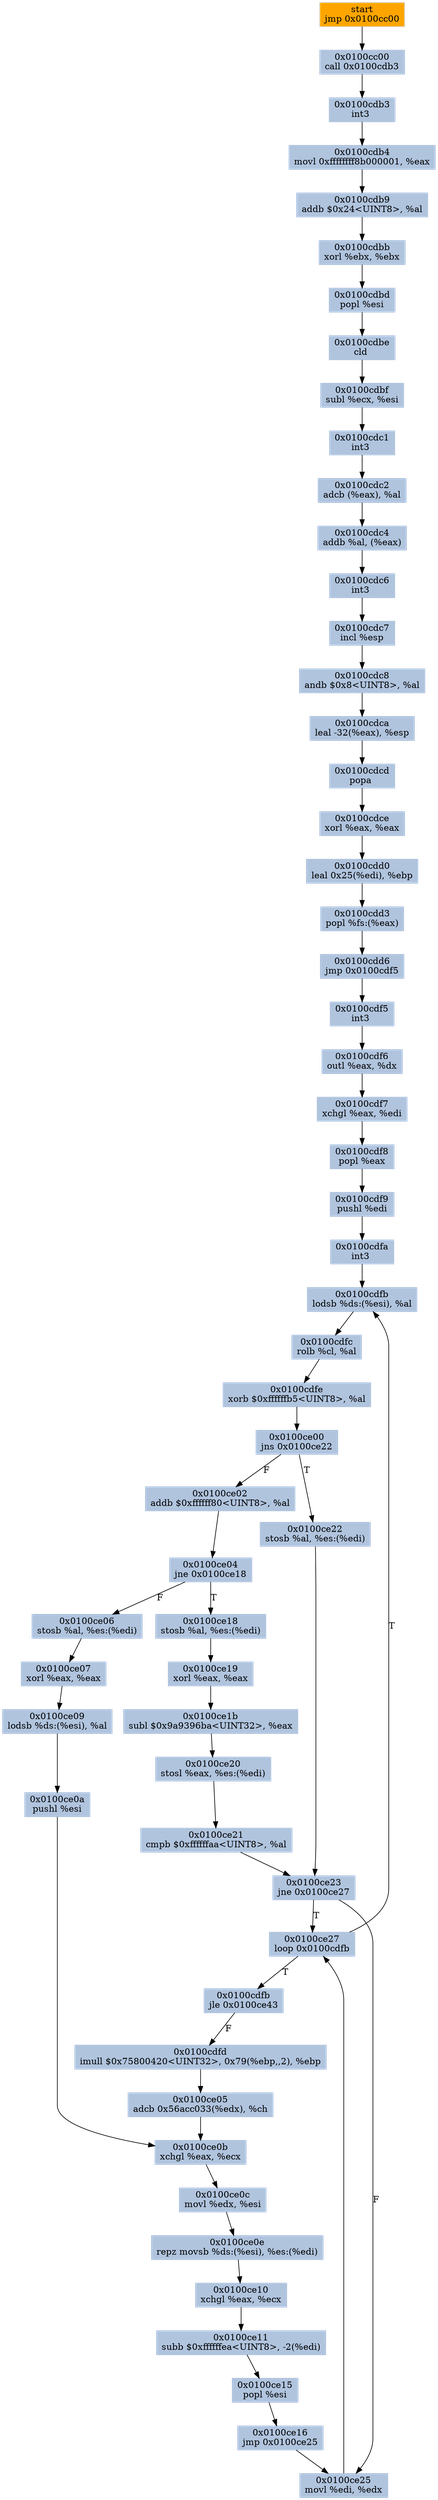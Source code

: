 digraph G {
node[shape=rectangle,style=filled,fillcolor=lightsteelblue,color=lightsteelblue]
bgcolor="transparent"
a0x010034f7jmp_0x0100cc00[label="start\njmp 0x0100cc00",color="lightgrey",fillcolor="orange"];
a0x0100cc00call_0x0100cdb3[label="0x0100cc00\ncall 0x0100cdb3"];
a0x0100cdb3int3_[label="0x0100cdb3\nint3 "];
a0x0100cdb4movl_0xffffffff8b000001_eax[label="0x0100cdb4\nmovl 0xffffffff8b000001, %eax"];
a0x0100cdb9addb_0x24UINT8_al[label="0x0100cdb9\naddb $0x24<UINT8>, %al"];
a0x0100cdbbxorl_ebx_ebx[label="0x0100cdbb\nxorl %ebx, %ebx"];
a0x0100cdbdpopl_esi[label="0x0100cdbd\npopl %esi"];
a0x0100cdbecld_[label="0x0100cdbe\ncld "];
a0x0100cdbfsubl_ecx_esi[label="0x0100cdbf\nsubl %ecx, %esi"];
a0x0100cdc1int3_[label="0x0100cdc1\nint3 "];
a0x0100cdc2adcb_eax__al[label="0x0100cdc2\nadcb (%eax), %al"];
a0x0100cdc4addb_al_eax_[label="0x0100cdc4\naddb %al, (%eax)"];
a0x0100cdc6int3_[label="0x0100cdc6\nint3 "];
a0x0100cdc7incl_esp[label="0x0100cdc7\nincl %esp"];
a0x0100cdc8andb_0x8UINT8_al[label="0x0100cdc8\nandb $0x8<UINT8>, %al"];
a0x0100cdcaleal__32eax__esp[label="0x0100cdca\nleal -32(%eax), %esp"];
a0x0100cdcdpopa_[label="0x0100cdcd\npopa "];
a0x0100cdcexorl_eax_eax[label="0x0100cdce\nxorl %eax, %eax"];
a0x0100cdd0leal_0x25edi__ebp[label="0x0100cdd0\nleal 0x25(%edi), %ebp"];
a0x0100cdd3popl_fs_eax_[label="0x0100cdd3\npopl %fs:(%eax)"];
a0x0100cdd6jmp_0x0100cdf5[label="0x0100cdd6\njmp 0x0100cdf5"];
a0x0100cdf5int3_[label="0x0100cdf5\nint3 "];
a0x0100cdf6outl_eax_dx[label="0x0100cdf6\noutl %eax, %dx"];
a0x0100cdf7xchgl_eax_edi[label="0x0100cdf7\nxchgl %eax, %edi"];
a0x0100cdf8popl_eax[label="0x0100cdf8\npopl %eax"];
a0x0100cdf9pushl_edi[label="0x0100cdf9\npushl %edi"];
a0x0100cdfaint3_[label="0x0100cdfa\nint3 "];
a0x0100cdfblodsb_ds_esi__al[label="0x0100cdfb\nlodsb %ds:(%esi), %al"];
a0x0100cdfcrolb_cl_al[label="0x0100cdfc\nrolb %cl, %al"];
a0x0100cdfexorb_0xffffffb5UINT8_al[label="0x0100cdfe\nxorb $0xffffffb5<UINT8>, %al"];
a0x0100ce00jns_0x0100ce22[label="0x0100ce00\njns 0x0100ce22"];
a0x0100ce02addb_0xffffff80UINT8_al[label="0x0100ce02\naddb $0xffffff80<UINT8>, %al"];
a0x0100ce04jne_0x0100ce18[label="0x0100ce04\njne 0x0100ce18"];
a0x0100ce18stosb_al_es_edi_[label="0x0100ce18\nstosb %al, %es:(%edi)"];
a0x0100ce19xorl_eax_eax[label="0x0100ce19\nxorl %eax, %eax"];
a0x0100ce1bsubl_0x9a9396baUINT32_eax[label="0x0100ce1b\nsubl $0x9a9396ba<UINT32>, %eax"];
a0x0100ce20stosl_eax_es_edi_[label="0x0100ce20\nstosl %eax, %es:(%edi)"];
a0x0100ce21cmpb_0xffffffaaUINT8_al[label="0x0100ce21\ncmpb $0xffffffaa<UINT8>, %al"];
a0x0100ce23jne_0x0100ce27[label="0x0100ce23\njne 0x0100ce27"];
a0x0100ce27loop_0x0100cdfb[label="0x0100ce27\nloop 0x0100cdfb"];
a0x0100ce22stosb_al_es_edi_[label="0x0100ce22\nstosb %al, %es:(%edi)"];
a0x0100ce06stosb_al_es_edi_[label="0x0100ce06\nstosb %al, %es:(%edi)"];
a0x0100ce07xorl_eax_eax[label="0x0100ce07\nxorl %eax, %eax"];
a0x0100ce09lodsb_ds_esi__al[label="0x0100ce09\nlodsb %ds:(%esi), %al"];
a0x0100ce0apushl_esi[label="0x0100ce0a\npushl %esi"];
a0x0100ce0bxchgl_eax_ecx[label="0x0100ce0b\nxchgl %eax, %ecx"];
a0x0100ce0cmovl_edx_esi[label="0x0100ce0c\nmovl %edx, %esi"];
a0x0100ce0erepz_movsb_ds_esi__es_edi_[label="0x0100ce0e\nrepz movsb %ds:(%esi), %es:(%edi)"];
a0x0100ce10xchgl_eax_ecx[label="0x0100ce10\nxchgl %eax, %ecx"];
a0x0100ce11subb_0xffffffeaUINT8__2edi_[label="0x0100ce11\nsubb $0xffffffea<UINT8>, -2(%edi)"];
a0x0100ce15popl_esi[label="0x0100ce15\npopl %esi"];
a0x0100ce16jmp_0x0100ce25[label="0x0100ce16\njmp 0x0100ce25"];
a0x0100ce25movl_edi_edx[label="0x0100ce25\nmovl %edi, %edx"];
a0x0100cdfbjle_0x0100ce43[label="0x0100cdfb\njle 0x0100ce43"];
a0x0100cdfdimull_0x75800420UINT32_0x79ebp2__ebp[label="0x0100cdfd\nimull $0x75800420<UINT32>, 0x79(%ebp,,2), %ebp"];
a0x0100ce05adcb_0x56acc033edx__ch[label="0x0100ce05\nadcb 0x56acc033(%edx), %ch"];
a0x010034f7jmp_0x0100cc00 -> a0x0100cc00call_0x0100cdb3 [color="#000000"];
a0x0100cc00call_0x0100cdb3 -> a0x0100cdb3int3_ [color="#000000"];
a0x0100cdb3int3_ -> a0x0100cdb4movl_0xffffffff8b000001_eax [color="#000000"];
a0x0100cdb4movl_0xffffffff8b000001_eax -> a0x0100cdb9addb_0x24UINT8_al [color="#000000"];
a0x0100cdb9addb_0x24UINT8_al -> a0x0100cdbbxorl_ebx_ebx [color="#000000"];
a0x0100cdbbxorl_ebx_ebx -> a0x0100cdbdpopl_esi [color="#000000"];
a0x0100cdbdpopl_esi -> a0x0100cdbecld_ [color="#000000"];
a0x0100cdbecld_ -> a0x0100cdbfsubl_ecx_esi [color="#000000"];
a0x0100cdbfsubl_ecx_esi -> a0x0100cdc1int3_ [color="#000000"];
a0x0100cdc1int3_ -> a0x0100cdc2adcb_eax__al [color="#000000"];
a0x0100cdc2adcb_eax__al -> a0x0100cdc4addb_al_eax_ [color="#000000"];
a0x0100cdc4addb_al_eax_ -> a0x0100cdc6int3_ [color="#000000"];
a0x0100cdc6int3_ -> a0x0100cdc7incl_esp [color="#000000"];
a0x0100cdc7incl_esp -> a0x0100cdc8andb_0x8UINT8_al [color="#000000"];
a0x0100cdc8andb_0x8UINT8_al -> a0x0100cdcaleal__32eax__esp [color="#000000"];
a0x0100cdcaleal__32eax__esp -> a0x0100cdcdpopa_ [color="#000000"];
a0x0100cdcdpopa_ -> a0x0100cdcexorl_eax_eax [color="#000000"];
a0x0100cdcexorl_eax_eax -> a0x0100cdd0leal_0x25edi__ebp [color="#000000"];
a0x0100cdd0leal_0x25edi__ebp -> a0x0100cdd3popl_fs_eax_ [color="#000000"];
a0x0100cdd3popl_fs_eax_ -> a0x0100cdd6jmp_0x0100cdf5 [color="#000000"];
a0x0100cdd6jmp_0x0100cdf5 -> a0x0100cdf5int3_ [color="#000000"];
a0x0100cdf5int3_ -> a0x0100cdf6outl_eax_dx [color="#000000"];
a0x0100cdf6outl_eax_dx -> a0x0100cdf7xchgl_eax_edi [color="#000000"];
a0x0100cdf7xchgl_eax_edi -> a0x0100cdf8popl_eax [color="#000000"];
a0x0100cdf8popl_eax -> a0x0100cdf9pushl_edi [color="#000000"];
a0x0100cdf9pushl_edi -> a0x0100cdfaint3_ [color="#000000"];
a0x0100cdfaint3_ -> a0x0100cdfblodsb_ds_esi__al [color="#000000"];
a0x0100cdfblodsb_ds_esi__al -> a0x0100cdfcrolb_cl_al [color="#000000"];
a0x0100cdfcrolb_cl_al -> a0x0100cdfexorb_0xffffffb5UINT8_al [color="#000000"];
a0x0100cdfexorb_0xffffffb5UINT8_al -> a0x0100ce00jns_0x0100ce22 [color="#000000"];
a0x0100ce00jns_0x0100ce22 -> a0x0100ce02addb_0xffffff80UINT8_al [color="#000000",label="F"];
a0x0100ce02addb_0xffffff80UINT8_al -> a0x0100ce04jne_0x0100ce18 [color="#000000"];
a0x0100ce04jne_0x0100ce18 -> a0x0100ce18stosb_al_es_edi_ [color="#000000",label="T"];
a0x0100ce18stosb_al_es_edi_ -> a0x0100ce19xorl_eax_eax [color="#000000"];
a0x0100ce19xorl_eax_eax -> a0x0100ce1bsubl_0x9a9396baUINT32_eax [color="#000000"];
a0x0100ce1bsubl_0x9a9396baUINT32_eax -> a0x0100ce20stosl_eax_es_edi_ [color="#000000"];
a0x0100ce20stosl_eax_es_edi_ -> a0x0100ce21cmpb_0xffffffaaUINT8_al [color="#000000"];
a0x0100ce21cmpb_0xffffffaaUINT8_al -> a0x0100ce23jne_0x0100ce27 [color="#000000"];
a0x0100ce23jne_0x0100ce27 -> a0x0100ce27loop_0x0100cdfb [color="#000000",label="T"];
a0x0100ce27loop_0x0100cdfb -> a0x0100cdfblodsb_ds_esi__al [color="#000000",label="T"];
a0x0100ce00jns_0x0100ce22 -> a0x0100ce22stosb_al_es_edi_ [color="#000000",label="T"];
a0x0100ce22stosb_al_es_edi_ -> a0x0100ce23jne_0x0100ce27 [color="#000000"];
a0x0100ce04jne_0x0100ce18 -> a0x0100ce06stosb_al_es_edi_ [color="#000000",label="F"];
a0x0100ce06stosb_al_es_edi_ -> a0x0100ce07xorl_eax_eax [color="#000000"];
a0x0100ce07xorl_eax_eax -> a0x0100ce09lodsb_ds_esi__al [color="#000000"];
a0x0100ce09lodsb_ds_esi__al -> a0x0100ce0apushl_esi [color="#000000"];
a0x0100ce0apushl_esi -> a0x0100ce0bxchgl_eax_ecx [color="#000000"];
a0x0100ce0bxchgl_eax_ecx -> a0x0100ce0cmovl_edx_esi [color="#000000"];
a0x0100ce0cmovl_edx_esi -> a0x0100ce0erepz_movsb_ds_esi__es_edi_ [color="#000000"];
a0x0100ce0erepz_movsb_ds_esi__es_edi_ -> a0x0100ce10xchgl_eax_ecx [color="#000000"];
a0x0100ce10xchgl_eax_ecx -> a0x0100ce11subb_0xffffffeaUINT8__2edi_ [color="#000000"];
a0x0100ce11subb_0xffffffeaUINT8__2edi_ -> a0x0100ce15popl_esi [color="#000000"];
a0x0100ce15popl_esi -> a0x0100ce16jmp_0x0100ce25 [color="#000000"];
a0x0100ce16jmp_0x0100ce25 -> a0x0100ce25movl_edi_edx [color="#000000"];
a0x0100ce25movl_edi_edx -> a0x0100ce27loop_0x0100cdfb [color="#000000"];
a0x0100ce23jne_0x0100ce27 -> a0x0100ce25movl_edi_edx [color="#000000",label="F"];
a0x0100ce27loop_0x0100cdfb -> a0x0100cdfbjle_0x0100ce43 [color="#000000",label="T"];
a0x0100cdfbjle_0x0100ce43 -> a0x0100cdfdimull_0x75800420UINT32_0x79ebp2__ebp [color="#000000",label="F"];
a0x0100cdfdimull_0x75800420UINT32_0x79ebp2__ebp -> a0x0100ce05adcb_0x56acc033edx__ch [color="#000000"];
a0x0100ce05adcb_0x56acc033edx__ch -> a0x0100ce0bxchgl_eax_ecx [color="#000000"];
}
